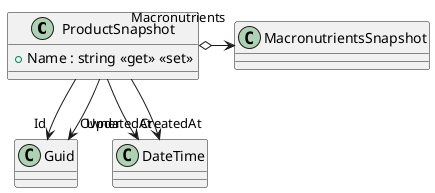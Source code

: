 @startuml
class ProductSnapshot {
    + Name : string <<get>> <<set>>
}
ProductSnapshot --> "Id" Guid
ProductSnapshot o-> "Macronutrients" MacronutrientsSnapshot
ProductSnapshot --> "Owner" Guid
ProductSnapshot --> "CreatedAt" DateTime
ProductSnapshot --> "UpdatedAt" DateTime
@enduml
